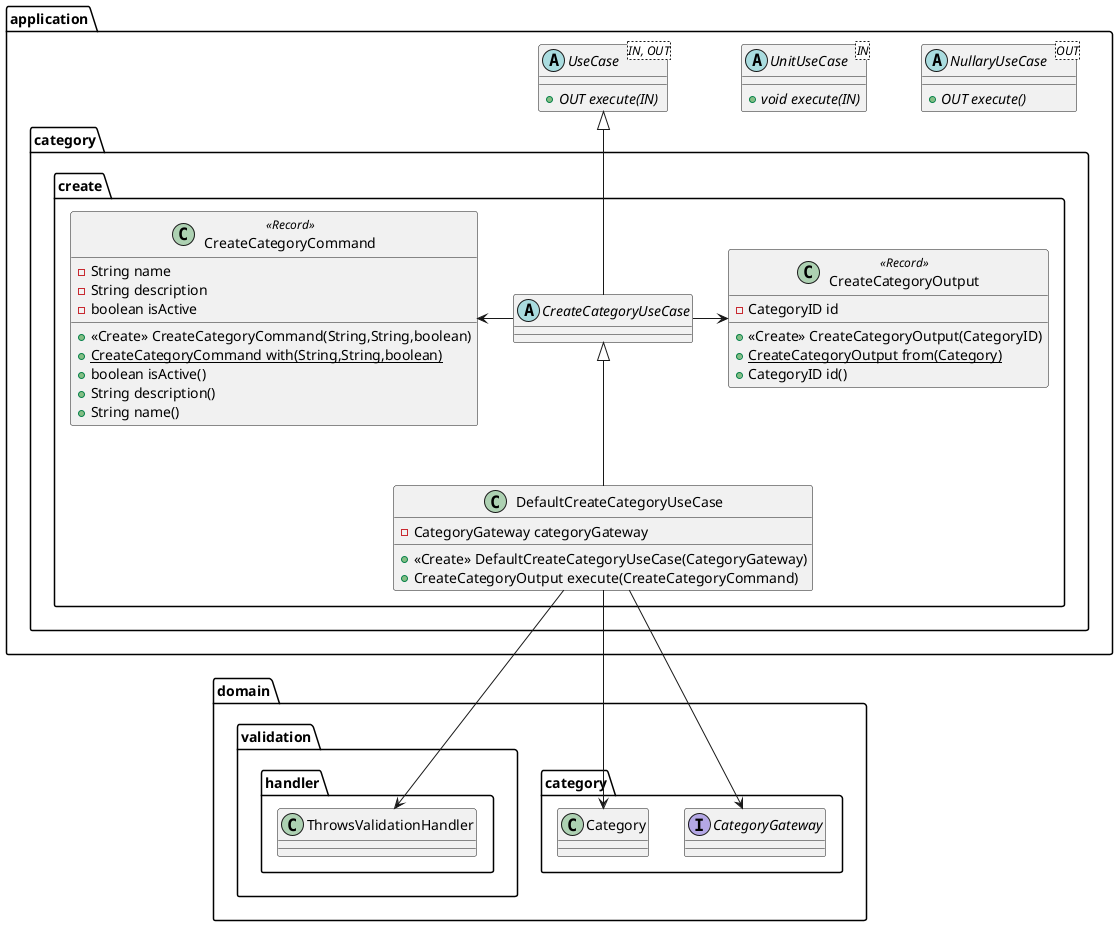 @startuml
abstract class application.NullaryUseCase<OUT> {
+ {abstract}OUT execute()
}

abstract class application.UnitUseCase<IN> {
+ {abstract}void execute(IN)
}

abstract class application.UseCase<IN, OUT> {
+ {abstract}OUT execute(IN)
}

class application.category.create.CreateCategoryCommand <<Record>> {
- String name
- String description
- boolean isActive
+ <<Create>> CreateCategoryCommand(String,String,boolean)
+ {static} CreateCategoryCommand with(String,String,boolean)
+ boolean isActive()
+ String description()
+ String name()
}

class application.category.create.CreateCategoryOutput <<Record>> {
- CategoryID id
+ <<Create>> CreateCategoryOutput(CategoryID)
+ {static} CreateCategoryOutput from(Category)
+ CategoryID id()
}

abstract class application.category.create.CreateCategoryUseCase {
}

class application.category.create.DefaultCreateCategoryUseCase {
- CategoryGateway categoryGateway
+ <<Create>> DefaultCreateCategoryUseCase(CategoryGateway)
+ CreateCategoryOutput execute(CreateCategoryCommand)
}

interface domain.category.CategoryGateway {}

application.UseCase <|-- application.category.create.CreateCategoryUseCase
application.category.create.CreateCategoryUseCase <|-- application.category.create.DefaultCreateCategoryUseCase
application.category.create.CreateCategoryUseCase -l-> CreateCategoryCommand
application.category.create.CreateCategoryUseCase -> CreateCategoryOutput

application.category.create.DefaultCreateCategoryUseCase --> domain.category.Category
application.category.create.DefaultCreateCategoryUseCase --> domain.category.CategoryGateway
application.category.create.DefaultCreateCategoryUseCase --> domain.validation.handler.ThrowsValidationHandler
@enduml
